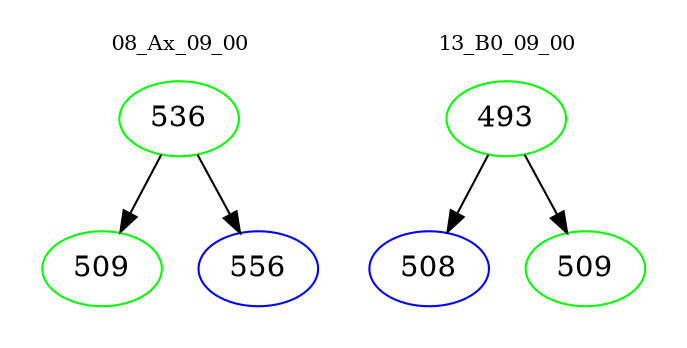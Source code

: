 digraph{
subgraph cluster_0 {
color = white
label = "08_Ax_09_00";
fontsize=10;
T0_536 [label="536", color="green"]
T0_536 -> T0_509 [color="black"]
T0_509 [label="509", color="green"]
T0_536 -> T0_556 [color="black"]
T0_556 [label="556", color="blue"]
}
subgraph cluster_1 {
color = white
label = "13_B0_09_00";
fontsize=10;
T1_493 [label="493", color="green"]
T1_493 -> T1_508 [color="black"]
T1_508 [label="508", color="blue"]
T1_493 -> T1_509 [color="black"]
T1_509 [label="509", color="green"]
}
}
